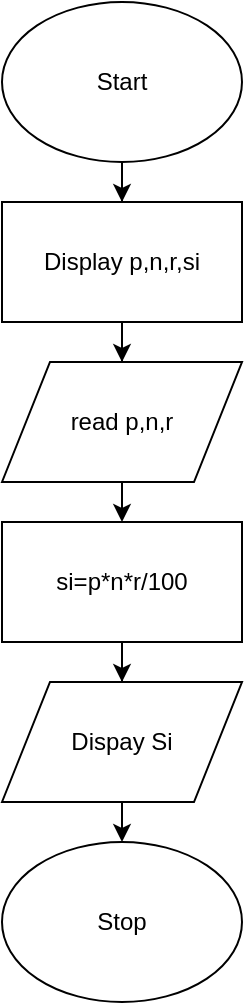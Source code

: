 <mxfile version="12.1.3" type="device" pages="1"><diagram id="y96rQEvvqPm1s2hdRwxf" name="Page-1"><mxGraphModel dx="854" dy="402" grid="1" gridSize="10" guides="1" tooltips="1" connect="1" arrows="1" fold="1" page="1" pageScale="1" pageWidth="850" pageHeight="1100" math="0" shadow="0"><root><mxCell id="0"/><mxCell id="1" parent="0"/><mxCell id="kjd8hNPFoShmHwC6q-Rm-8" style="edgeStyle=orthogonalEdgeStyle;rounded=0;orthogonalLoop=1;jettySize=auto;html=1;exitX=0.5;exitY=1;exitDx=0;exitDy=0;" edge="1" parent="1" source="kjd8hNPFoShmHwC6q-Rm-1" target="kjd8hNPFoShmHwC6q-Rm-3"><mxGeometry relative="1" as="geometry"/></mxCell><mxCell id="kjd8hNPFoShmHwC6q-Rm-1" value="Start" style="ellipse;whiteSpace=wrap;html=1;" vertex="1" parent="1"><mxGeometry x="380" y="50" width="120" height="80" as="geometry"/></mxCell><mxCell id="kjd8hNPFoShmHwC6q-Rm-9" style="edgeStyle=orthogonalEdgeStyle;rounded=0;orthogonalLoop=1;jettySize=auto;html=1;exitX=0.5;exitY=1;exitDx=0;exitDy=0;" edge="1" parent="1" source="kjd8hNPFoShmHwC6q-Rm-3" target="kjd8hNPFoShmHwC6q-Rm-4"><mxGeometry relative="1" as="geometry"/></mxCell><mxCell id="kjd8hNPFoShmHwC6q-Rm-3" value="Display p,n,r,si" style="rounded=0;whiteSpace=wrap;html=1;" vertex="1" parent="1"><mxGeometry x="380" y="150" width="120" height="60" as="geometry"/></mxCell><mxCell id="kjd8hNPFoShmHwC6q-Rm-10" style="edgeStyle=orthogonalEdgeStyle;rounded=0;orthogonalLoop=1;jettySize=auto;html=1;exitX=0.5;exitY=1;exitDx=0;exitDy=0;entryX=0.5;entryY=0;entryDx=0;entryDy=0;" edge="1" parent="1" source="kjd8hNPFoShmHwC6q-Rm-4" target="kjd8hNPFoShmHwC6q-Rm-5"><mxGeometry relative="1" as="geometry"/></mxCell><mxCell id="kjd8hNPFoShmHwC6q-Rm-4" value="read p,n,r" style="shape=parallelogram;perimeter=parallelogramPerimeter;whiteSpace=wrap;html=1;" vertex="1" parent="1"><mxGeometry x="380" y="230" width="120" height="60" as="geometry"/></mxCell><mxCell id="kjd8hNPFoShmHwC6q-Rm-11" style="edgeStyle=orthogonalEdgeStyle;rounded=0;orthogonalLoop=1;jettySize=auto;html=1;exitX=0.5;exitY=1;exitDx=0;exitDy=0;" edge="1" parent="1" source="kjd8hNPFoShmHwC6q-Rm-5" target="kjd8hNPFoShmHwC6q-Rm-6"><mxGeometry relative="1" as="geometry"/></mxCell><mxCell id="kjd8hNPFoShmHwC6q-Rm-5" value="si=p*n*r/100" style="rounded=0;whiteSpace=wrap;html=1;" vertex="1" parent="1"><mxGeometry x="380" y="310" width="120" height="60" as="geometry"/></mxCell><mxCell id="kjd8hNPFoShmHwC6q-Rm-12" style="edgeStyle=orthogonalEdgeStyle;rounded=0;orthogonalLoop=1;jettySize=auto;html=1;exitX=0.5;exitY=1;exitDx=0;exitDy=0;entryX=0.5;entryY=0;entryDx=0;entryDy=0;" edge="1" parent="1" source="kjd8hNPFoShmHwC6q-Rm-6" target="kjd8hNPFoShmHwC6q-Rm-7"><mxGeometry relative="1" as="geometry"/></mxCell><mxCell id="kjd8hNPFoShmHwC6q-Rm-6" value="Dispay Si" style="shape=parallelogram;perimeter=parallelogramPerimeter;whiteSpace=wrap;html=1;" vertex="1" parent="1"><mxGeometry x="380" y="390" width="120" height="60" as="geometry"/></mxCell><mxCell id="kjd8hNPFoShmHwC6q-Rm-7" value="Stop" style="ellipse;whiteSpace=wrap;html=1;" vertex="1" parent="1"><mxGeometry x="380" y="470" width="120" height="80" as="geometry"/></mxCell></root></mxGraphModel></diagram></mxfile>